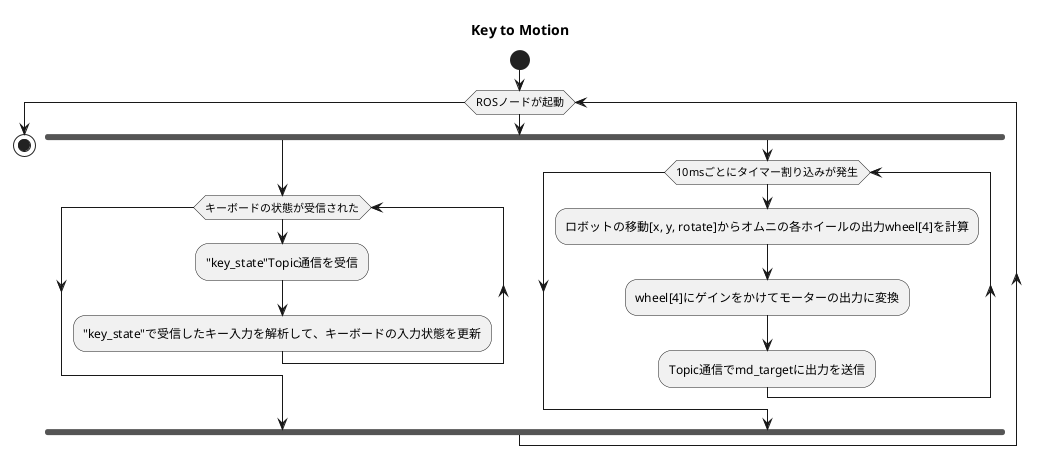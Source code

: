 @startuml key_to_motion
title Key to Motion
start
while (ROSノードが起動)
fork
    while (キーボードの状態が受信された)
        :"key_state"Topic通信を受信;
        :"key_state"で受信したキー入力を解析して、キーボードの入力状態を更新;
    endwhile
fork again
    while (10msごとにタイマー割り込みが発生)
        :ロボットの移動[x, y, rotate]からオムニの各ホイールの出力wheel[4]を計算;
        :wheel[4]にゲインをかけてモーターの出力に変換;
        :Topic通信でmd_targetに出力を送信;
    endwhile
end fork
endwhile
stop
@enduml